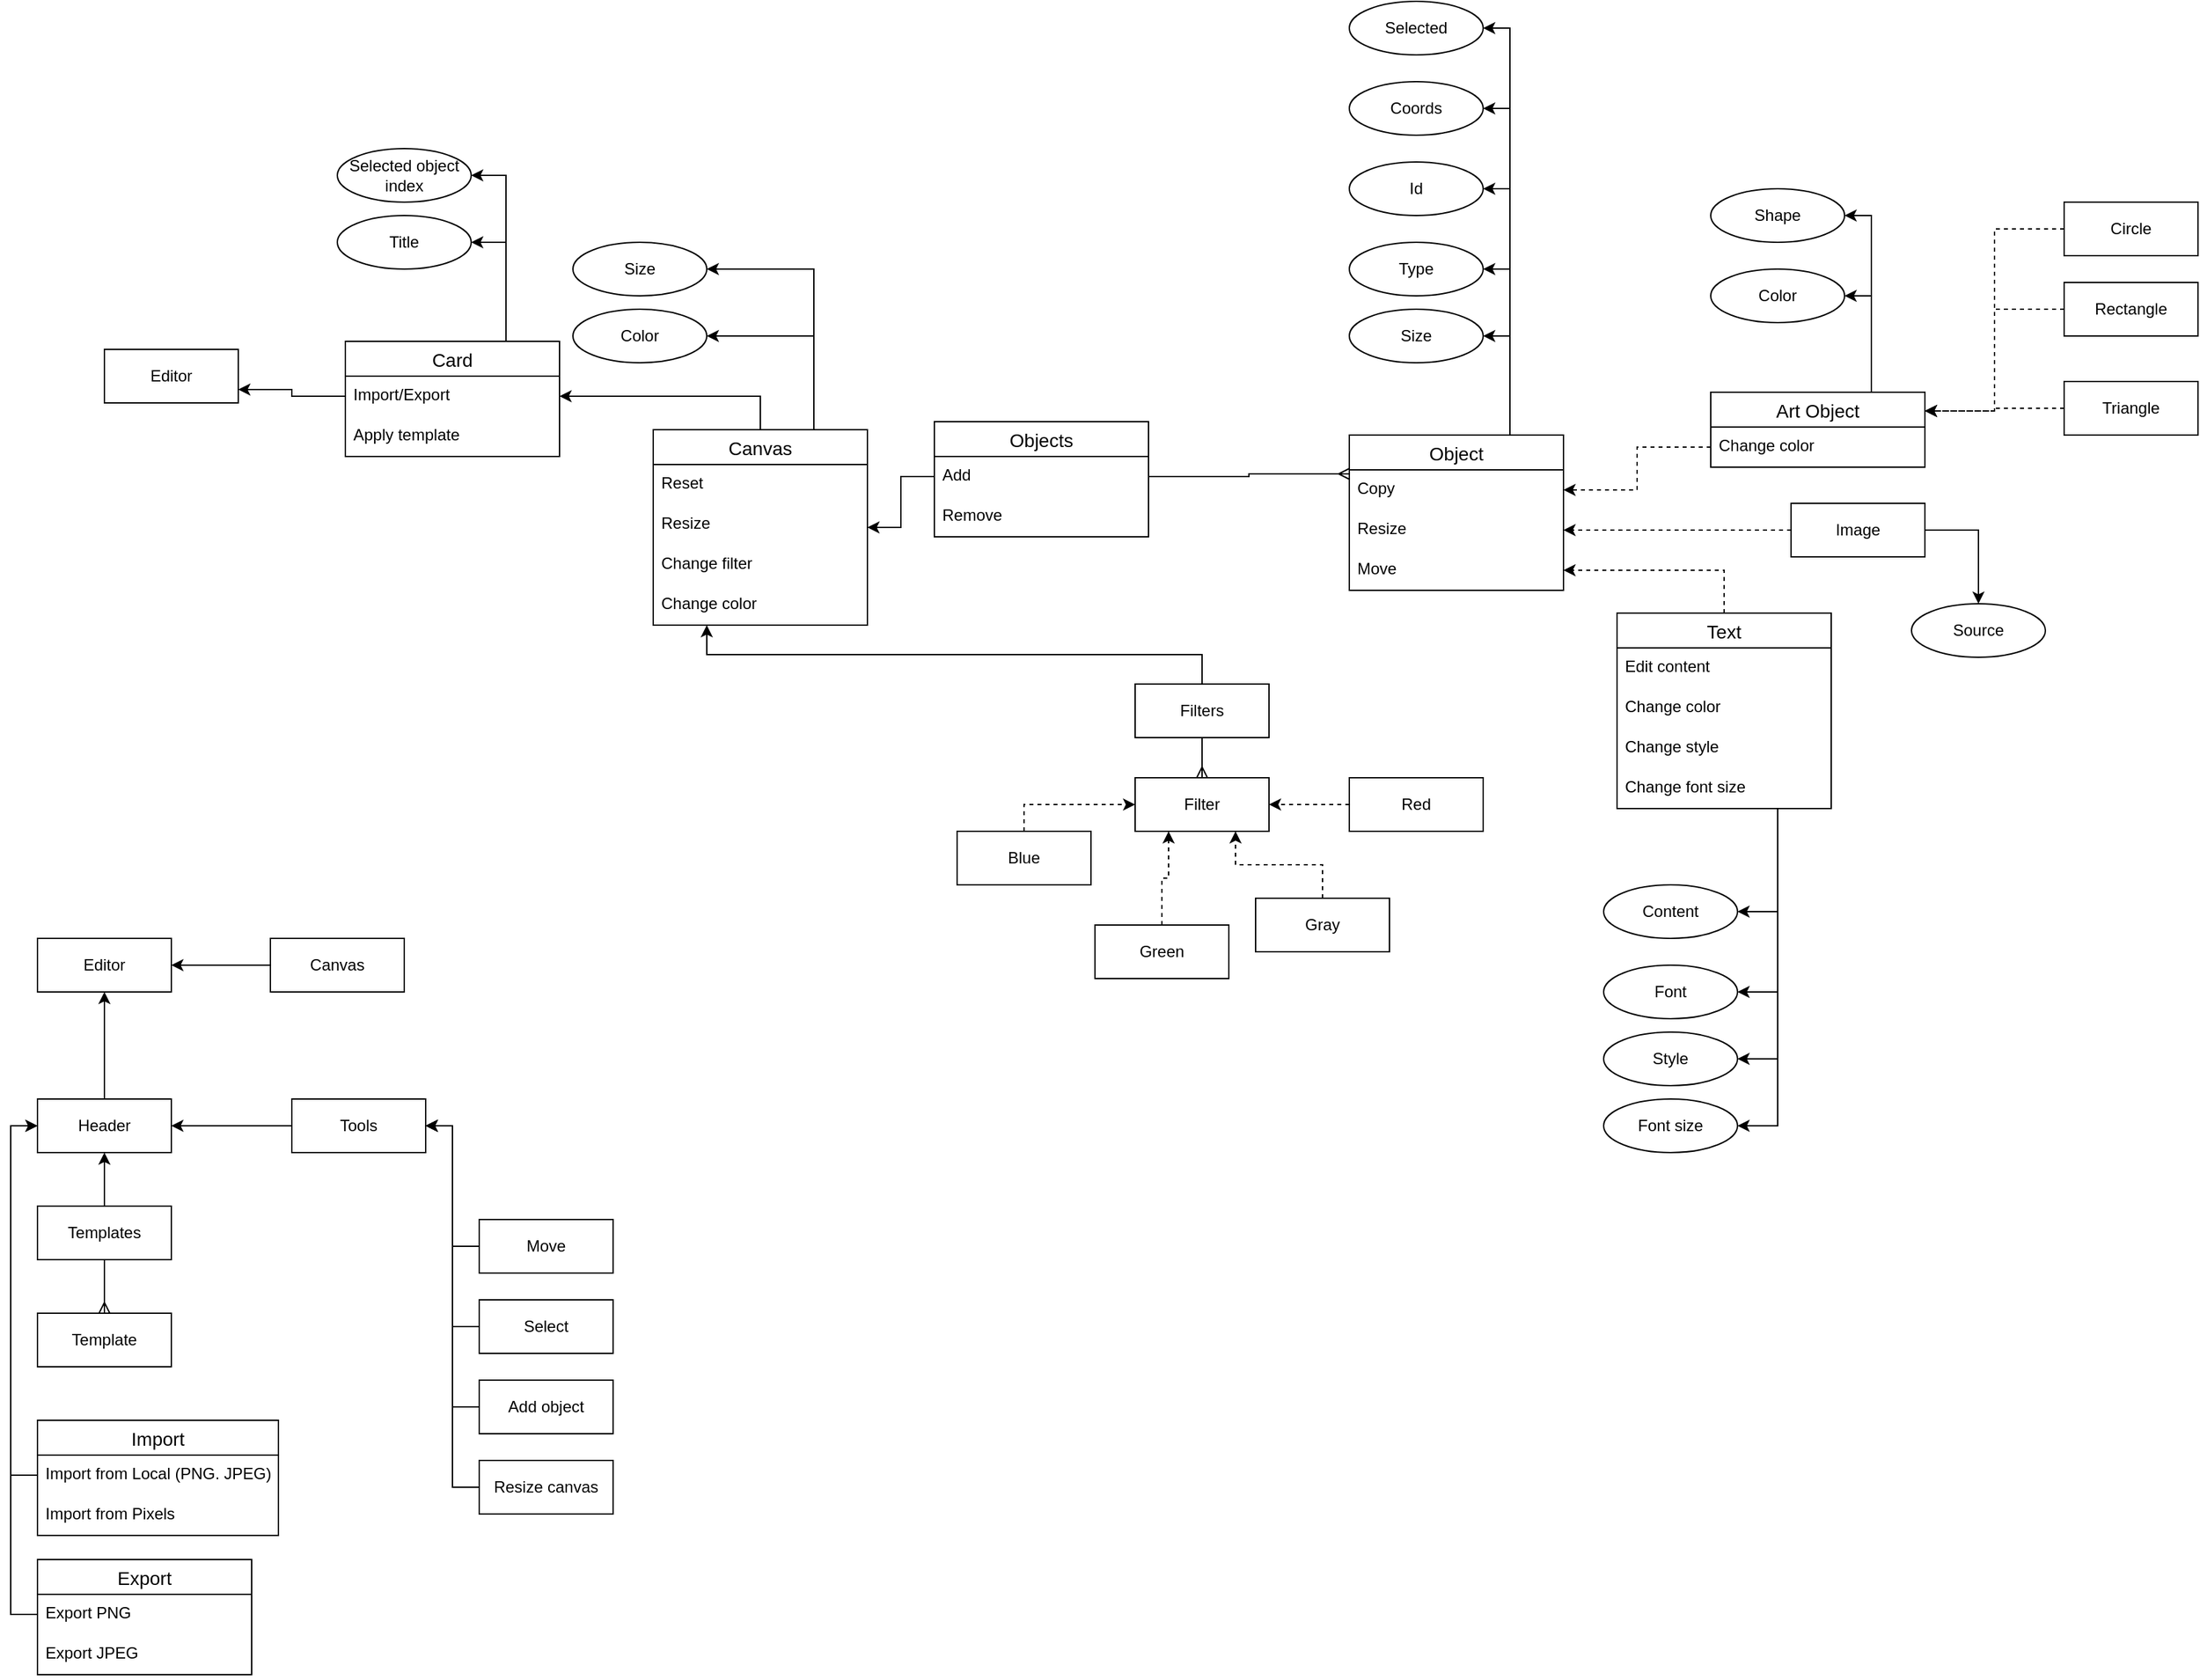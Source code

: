 <mxfile version="20.3.0"><diagram id="k7MJIM1VZhfRnoO3Winq" name="Страница 1"><mxGraphModel dx="1221" dy="1790" grid="1" gridSize="10" guides="1" tooltips="1" connect="1" arrows="1" fold="1" page="1" pageScale="1" pageWidth="827" pageHeight="1169" math="0" shadow="0"><root><mxCell id="0"/><mxCell id="1" parent="0"/><mxCell id="FcebN6tDblVyV9FHyhO0-29" style="edgeStyle=orthogonalEdgeStyle;rounded=0;orthogonalLoop=1;jettySize=auto;html=1;exitX=0.5;exitY=0;exitDx=0;exitDy=0;entryX=1;entryY=0.5;entryDx=0;entryDy=0;" parent="1" source="FcebN6tDblVyV9FHyhO0-91" target="C-P0HhAxhOzrjmCbhICC-49" edge="1"><mxGeometry relative="1" as="geometry"/></mxCell><mxCell id="C-P0HhAxhOzrjmCbhICC-34" style="edgeStyle=orthogonalEdgeStyle;rounded=0;orthogonalLoop=1;jettySize=auto;html=1;exitX=0;exitY=0.5;exitDx=0;exitDy=0;entryX=0;entryY=0.5;entryDx=0;entryDy=0;endArrow=none;endFill=0;startArrow=classic;startFill=1;" edge="1" parent="1" source="FcebN6tDblVyV9FHyhO0-2" target="C-P0HhAxhOzrjmCbhICC-21"><mxGeometry relative="1" as="geometry"/></mxCell><mxCell id="C-P0HhAxhOzrjmCbhICC-35" style="edgeStyle=orthogonalEdgeStyle;rounded=0;orthogonalLoop=1;jettySize=auto;html=1;exitX=0;exitY=0.5;exitDx=0;exitDy=0;entryX=0;entryY=0.5;entryDx=0;entryDy=0;endArrow=none;endFill=0;startArrow=classic;startFill=1;" edge="1" parent="1" source="FcebN6tDblVyV9FHyhO0-2" target="C-P0HhAxhOzrjmCbhICC-13"><mxGeometry relative="1" as="geometry"/></mxCell><mxCell id="C-P0HhAxhOzrjmCbhICC-36" style="edgeStyle=orthogonalEdgeStyle;rounded=0;orthogonalLoop=1;jettySize=auto;html=1;exitX=0.5;exitY=1;exitDx=0;exitDy=0;entryX=0.5;entryY=0;entryDx=0;entryDy=0;startArrow=classic;startFill=1;endArrow=none;endFill=0;" edge="1" parent="1" source="FcebN6tDblVyV9FHyhO0-2" target="FcebN6tDblVyV9FHyhO0-6"><mxGeometry relative="1" as="geometry"/></mxCell><mxCell id="C-P0HhAxhOzrjmCbhICC-73" style="edgeStyle=orthogonalEdgeStyle;rounded=0;orthogonalLoop=1;jettySize=auto;html=1;exitX=0.5;exitY=0;exitDx=0;exitDy=0;entryX=0.5;entryY=1;entryDx=0;entryDy=0;startArrow=none;startFill=0;endArrow=classic;endFill=1;" edge="1" parent="1" source="FcebN6tDblVyV9FHyhO0-2" target="C-P0HhAxhOzrjmCbhICC-70"><mxGeometry relative="1" as="geometry"/></mxCell><mxCell id="FcebN6tDblVyV9FHyhO0-2" value="Header" style="whiteSpace=wrap;html=1;align=center;" parent="1" vertex="1"><mxGeometry x="140" y="540" width="100" height="40" as="geometry"/></mxCell><mxCell id="C-P0HhAxhOzrjmCbhICC-38" style="edgeStyle=orthogonalEdgeStyle;rounded=0;orthogonalLoop=1;jettySize=auto;html=1;exitX=1;exitY=0.5;exitDx=0;exitDy=0;entryX=0;entryY=0.5;entryDx=0;entryDy=0;startArrow=classic;startFill=1;endArrow=none;endFill=0;" edge="1" parent="1" source="FcebN6tDblVyV9FHyhO0-3" target="C-P0HhAxhOzrjmCbhICC-24"><mxGeometry relative="1" as="geometry"/></mxCell><mxCell id="C-P0HhAxhOzrjmCbhICC-39" style="edgeStyle=orthogonalEdgeStyle;rounded=0;orthogonalLoop=1;jettySize=auto;html=1;exitX=1;exitY=0.5;exitDx=0;exitDy=0;entryX=0;entryY=0.5;entryDx=0;entryDy=0;startArrow=classic;startFill=1;endArrow=none;endFill=0;" edge="1" parent="1" source="FcebN6tDblVyV9FHyhO0-3" target="C-P0HhAxhOzrjmCbhICC-25"><mxGeometry relative="1" as="geometry"/></mxCell><mxCell id="C-P0HhAxhOzrjmCbhICC-40" style="edgeStyle=orthogonalEdgeStyle;rounded=0;orthogonalLoop=1;jettySize=auto;html=1;exitX=1;exitY=0.5;exitDx=0;exitDy=0;entryX=0;entryY=0.5;entryDx=0;entryDy=0;startArrow=classic;startFill=1;endArrow=none;endFill=0;" edge="1" parent="1" source="FcebN6tDblVyV9FHyhO0-3" target="C-P0HhAxhOzrjmCbhICC-26"><mxGeometry relative="1" as="geometry"/></mxCell><mxCell id="C-P0HhAxhOzrjmCbhICC-45" style="edgeStyle=orthogonalEdgeStyle;rounded=0;orthogonalLoop=1;jettySize=auto;html=1;exitX=0;exitY=0.5;exitDx=0;exitDy=0;entryX=1;entryY=0.5;entryDx=0;entryDy=0;startArrow=none;startFill=0;endArrow=classic;endFill=1;" edge="1" parent="1" source="FcebN6tDblVyV9FHyhO0-3" target="FcebN6tDblVyV9FHyhO0-2"><mxGeometry relative="1" as="geometry"/></mxCell><mxCell id="FcebN6tDblVyV9FHyhO0-3" value="Tools" style="whiteSpace=wrap;html=1;align=center;" parent="1" vertex="1"><mxGeometry x="330" y="540" width="100" height="40" as="geometry"/></mxCell><mxCell id="FcebN6tDblVyV9FHyhO0-80" style="edgeStyle=orthogonalEdgeStyle;rounded=0;orthogonalLoop=1;jettySize=auto;html=1;exitX=0.5;exitY=0;exitDx=0;exitDy=0;startArrow=none;startFill=0;endArrow=classic;endFill=1;entryX=0.25;entryY=1;entryDx=0;entryDy=0;" parent="1" source="FcebN6tDblVyV9FHyhO0-4" target="FcebN6tDblVyV9FHyhO0-91" edge="1"><mxGeometry relative="1" as="geometry"><mxPoint x="800" y="20" as="targetPoint"/></mxGeometry></mxCell><mxCell id="FcebN6tDblVyV9FHyhO0-4" value="Filters" style="whiteSpace=wrap;html=1;align=center;" parent="1" vertex="1"><mxGeometry x="960" y="230" width="100" height="40" as="geometry"/></mxCell><mxCell id="C-P0HhAxhOzrjmCbhICC-33" style="edgeStyle=orthogonalEdgeStyle;rounded=0;orthogonalLoop=1;jettySize=auto;html=1;exitX=0.5;exitY=1;exitDx=0;exitDy=0;entryX=0.5;entryY=0;entryDx=0;entryDy=0;endArrow=ERmany;endFill=0;" edge="1" parent="1" source="FcebN6tDblVyV9FHyhO0-6" target="C-P0HhAxhOzrjmCbhICC-47"><mxGeometry relative="1" as="geometry"><mxPoint x="220" y="690" as="targetPoint"/></mxGeometry></mxCell><mxCell id="FcebN6tDblVyV9FHyhO0-6" value="&lt;div&gt;Templates&lt;/div&gt;" style="whiteSpace=wrap;html=1;align=center;" parent="1" vertex="1"><mxGeometry x="140" y="620" width="100" height="40" as="geometry"/></mxCell><mxCell id="FcebN6tDblVyV9FHyhO0-7" value="Editor" style="whiteSpace=wrap;html=1;align=center;" parent="1" vertex="1"><mxGeometry x="190" y="-20" width="100" height="40" as="geometry"/></mxCell><mxCell id="FcebN6tDblVyV9FHyhO0-42" style="edgeStyle=orthogonalEdgeStyle;rounded=0;orthogonalLoop=1;jettySize=auto;html=1;exitX=1;exitY=0.5;exitDx=0;exitDy=0;entryX=0;entryY=0.25;entryDx=0;entryDy=0;startArrow=none;startFill=0;endArrow=ERmany;endFill=0;" parent="1" source="FcebN6tDblVyV9FHyhO0-99" target="FcebN6tDblVyV9FHyhO0-102" edge="1"><mxGeometry relative="1" as="geometry"/></mxCell><mxCell id="FcebN6tDblVyV9FHyhO0-50" style="edgeStyle=orthogonalEdgeStyle;rounded=0;orthogonalLoop=1;jettySize=auto;html=1;exitX=0;exitY=0.5;exitDx=0;exitDy=0;entryX=1;entryY=0.5;entryDx=0;entryDy=0;startArrow=none;startFill=0;endArrow=classic;endFill=1;" parent="1" source="FcebN6tDblVyV9FHyhO0-99" target="FcebN6tDblVyV9FHyhO0-91" edge="1"><mxGeometry relative="1" as="geometry"><mxPoint x="870" y="60" as="targetPoint"/></mxGeometry></mxCell><mxCell id="FcebN6tDblVyV9FHyhO0-41" style="edgeStyle=orthogonalEdgeStyle;rounded=0;orthogonalLoop=1;jettySize=auto;html=1;exitX=0;exitY=0.5;exitDx=0;exitDy=0;entryX=1;entryY=0.5;entryDx=0;entryDy=0;dashed=1;" parent="1" source="C-P0HhAxhOzrjmCbhICC-2" target="FcebN6tDblVyV9FHyhO0-103" edge="1"><mxGeometry relative="1" as="geometry"><mxPoint x="1470" as="sourcePoint"/></mxGeometry></mxCell><mxCell id="FcebN6tDblVyV9FHyhO0-40" style="edgeStyle=orthogonalEdgeStyle;rounded=0;orthogonalLoop=1;jettySize=auto;html=1;exitX=0;exitY=0.5;exitDx=0;exitDy=0;entryX=1;entryY=0.5;entryDx=0;entryDy=0;dashed=1;" parent="1" source="FcebN6tDblVyV9FHyhO0-120" target="FcebN6tDblVyV9FHyhO0-104" edge="1"><mxGeometry relative="1" as="geometry"><mxPoint x="1440" y="130" as="sourcePoint"/></mxGeometry></mxCell><mxCell id="FcebN6tDblVyV9FHyhO0-39" style="edgeStyle=orthogonalEdgeStyle;rounded=0;orthogonalLoop=1;jettySize=auto;html=1;exitX=0.5;exitY=0;exitDx=0;exitDy=0;entryX=1;entryY=0.5;entryDx=0;entryDy=0;dashed=1;" parent="1" source="FcebN6tDblVyV9FHyhO0-59" target="FcebN6tDblVyV9FHyhO0-105" edge="1"><mxGeometry relative="1" as="geometry"/></mxCell><mxCell id="FcebN6tDblVyV9FHyhO0-45" value="Color" style="ellipse;whiteSpace=wrap;html=1;align=center;" parent="1" vertex="1"><mxGeometry x="540" y="-50" width="100" height="40" as="geometry"/></mxCell><mxCell id="FcebN6tDblVyV9FHyhO0-46" value="Size" style="ellipse;whiteSpace=wrap;html=1;align=center;" parent="1" vertex="1"><mxGeometry x="540" y="-100" width="100" height="40" as="geometry"/></mxCell><mxCell id="C-P0HhAxhOzrjmCbhICC-42" style="edgeStyle=orthogonalEdgeStyle;rounded=0;orthogonalLoop=1;jettySize=auto;html=1;exitX=0.75;exitY=1;exitDx=0;exitDy=0;entryX=1;entryY=0.5;entryDx=0;entryDy=0;startArrow=none;startFill=0;endArrow=classic;endFill=1;" edge="1" parent="1" source="FcebN6tDblVyV9FHyhO0-59" target="C-P0HhAxhOzrjmCbhICC-28"><mxGeometry relative="1" as="geometry"/></mxCell><mxCell id="C-P0HhAxhOzrjmCbhICC-44" style="edgeStyle=orthogonalEdgeStyle;rounded=0;orthogonalLoop=1;jettySize=auto;html=1;exitX=0.75;exitY=1;exitDx=0;exitDy=0;entryX=1;entryY=0.5;entryDx=0;entryDy=0;startArrow=none;startFill=0;endArrow=classic;endFill=1;" edge="1" parent="1" source="FcebN6tDblVyV9FHyhO0-59" target="C-P0HhAxhOzrjmCbhICC-43"><mxGeometry relative="1" as="geometry"/></mxCell><mxCell id="C-P0HhAxhOzrjmCbhICC-75" style="edgeStyle=orthogonalEdgeStyle;rounded=0;orthogonalLoop=1;jettySize=auto;html=1;exitX=0.75;exitY=1;exitDx=0;exitDy=0;entryX=1;entryY=0.5;entryDx=0;entryDy=0;startArrow=none;startFill=0;endArrow=classic;endFill=1;" edge="1" parent="1" source="FcebN6tDblVyV9FHyhO0-59" target="C-P0HhAxhOzrjmCbhICC-74"><mxGeometry relative="1" as="geometry"/></mxCell><mxCell id="FcebN6tDblVyV9FHyhO0-59" value="Text" style="swimlane;fontStyle=0;childLayout=stackLayout;horizontal=1;startSize=26;horizontalStack=0;resizeParent=1;resizeParentMax=0;resizeLast=0;collapsible=1;marginBottom=0;align=center;fontSize=14;" parent="1" vertex="1"><mxGeometry x="1320" y="177" width="160" height="146" as="geometry"/></mxCell><mxCell id="FcebN6tDblVyV9FHyhO0-60" value="Edit content&#xA;" style="text;strokeColor=none;fillColor=none;spacingLeft=4;spacingRight=4;overflow=hidden;rotatable=0;points=[[0,0.5],[1,0.5]];portConstraint=eastwest;fontSize=12;" parent="FcebN6tDblVyV9FHyhO0-59" vertex="1"><mxGeometry y="26" width="160" height="30" as="geometry"/></mxCell><mxCell id="FcebN6tDblVyV9FHyhO0-62" value="Change color" style="text;strokeColor=none;fillColor=none;spacingLeft=4;spacingRight=4;overflow=hidden;rotatable=0;points=[[0,0.5],[1,0.5]];portConstraint=eastwest;fontSize=12;" parent="FcebN6tDblVyV9FHyhO0-59" vertex="1"><mxGeometry y="56" width="160" height="30" as="geometry"/></mxCell><mxCell id="C-P0HhAxhOzrjmCbhICC-76" value="Change style" style="text;strokeColor=none;fillColor=none;spacingLeft=4;spacingRight=4;overflow=hidden;rotatable=0;points=[[0,0.5],[1,0.5]];portConstraint=eastwest;fontSize=12;" vertex="1" parent="FcebN6tDblVyV9FHyhO0-59"><mxGeometry y="86" width="160" height="30" as="geometry"/></mxCell><mxCell id="C-P0HhAxhOzrjmCbhICC-78" value="Change font size" style="text;strokeColor=none;fillColor=none;spacingLeft=4;spacingRight=4;overflow=hidden;rotatable=0;points=[[0,0.5],[1,0.5]];portConstraint=eastwest;fontSize=12;" vertex="1" parent="FcebN6tDblVyV9FHyhO0-59"><mxGeometry y="116" width="160" height="30" as="geometry"/></mxCell><mxCell id="FcebN6tDblVyV9FHyhO0-82" style="edgeStyle=orthogonalEdgeStyle;rounded=0;orthogonalLoop=1;jettySize=auto;html=1;exitX=0.5;exitY=0;exitDx=0;exitDy=0;entryX=0.5;entryY=1;entryDx=0;entryDy=0;startArrow=ERmany;startFill=0;endArrow=none;endFill=0;" parent="1" source="FcebN6tDblVyV9FHyhO0-81" target="FcebN6tDblVyV9FHyhO0-4" edge="1"><mxGeometry relative="1" as="geometry"/></mxCell><mxCell id="FcebN6tDblVyV9FHyhO0-81" value="Filter" style="whiteSpace=wrap;html=1;align=center;" parent="1" vertex="1"><mxGeometry x="960" y="300" width="100" height="40" as="geometry"/></mxCell><mxCell id="FcebN6tDblVyV9FHyhO0-90" style="edgeStyle=orthogonalEdgeStyle;rounded=0;orthogonalLoop=1;jettySize=auto;html=1;exitX=0;exitY=0.5;exitDx=0;exitDy=0;entryX=1;entryY=0.5;entryDx=0;entryDy=0;startArrow=none;startFill=0;endArrow=classic;endFill=1;dashed=1;" parent="1" source="FcebN6tDblVyV9FHyhO0-83" target="FcebN6tDblVyV9FHyhO0-81" edge="1"><mxGeometry relative="1" as="geometry"/></mxCell><mxCell id="FcebN6tDblVyV9FHyhO0-83" value="Red" style="whiteSpace=wrap;html=1;align=center;" parent="1" vertex="1"><mxGeometry x="1120" y="300" width="100" height="40" as="geometry"/></mxCell><mxCell id="FcebN6tDblVyV9FHyhO0-89" style="edgeStyle=orthogonalEdgeStyle;rounded=0;orthogonalLoop=1;jettySize=auto;html=1;exitX=0.5;exitY=0;exitDx=0;exitDy=0;entryX=0.75;entryY=1;entryDx=0;entryDy=0;startArrow=none;startFill=0;endArrow=classic;endFill=1;dashed=1;" parent="1" source="FcebN6tDblVyV9FHyhO0-84" target="FcebN6tDblVyV9FHyhO0-81" edge="1"><mxGeometry relative="1" as="geometry"/></mxCell><mxCell id="FcebN6tDblVyV9FHyhO0-84" value="Gray" style="whiteSpace=wrap;html=1;align=center;" parent="1" vertex="1"><mxGeometry x="1050" y="390" width="100" height="40" as="geometry"/></mxCell><mxCell id="FcebN6tDblVyV9FHyhO0-88" style="edgeStyle=orthogonalEdgeStyle;rounded=0;orthogonalLoop=1;jettySize=auto;html=1;exitX=0.5;exitY=0;exitDx=0;exitDy=0;entryX=0.25;entryY=1;entryDx=0;entryDy=0;startArrow=none;startFill=0;endArrow=classic;endFill=1;dashed=1;" parent="1" source="FcebN6tDblVyV9FHyhO0-86" target="FcebN6tDblVyV9FHyhO0-81" edge="1"><mxGeometry relative="1" as="geometry"/></mxCell><mxCell id="FcebN6tDblVyV9FHyhO0-96" style="edgeStyle=orthogonalEdgeStyle;rounded=0;orthogonalLoop=1;jettySize=auto;html=1;exitX=0.5;exitY=0;exitDx=0;exitDy=0;entryX=0;entryY=0.5;entryDx=0;entryDy=0;dashed=1;startArrow=none;startFill=0;endArrow=classic;endFill=1;" parent="1" source="FcebN6tDblVyV9FHyhO0-85" target="FcebN6tDblVyV9FHyhO0-81" edge="1"><mxGeometry relative="1" as="geometry"/></mxCell><mxCell id="FcebN6tDblVyV9FHyhO0-85" value="Blue" style="whiteSpace=wrap;html=1;align=center;" parent="1" vertex="1"><mxGeometry x="827" y="340" width="100" height="40" as="geometry"/></mxCell><mxCell id="FcebN6tDblVyV9FHyhO0-108" style="edgeStyle=orthogonalEdgeStyle;rounded=0;orthogonalLoop=1;jettySize=auto;html=1;exitX=0.75;exitY=0;exitDx=0;exitDy=0;entryX=1;entryY=0.5;entryDx=0;entryDy=0;startArrow=none;startFill=0;endArrow=classic;endFill=1;strokeColor=default;" parent="1" source="FcebN6tDblVyV9FHyhO0-91" target="FcebN6tDblVyV9FHyhO0-45" edge="1"><mxGeometry relative="1" as="geometry"/></mxCell><mxCell id="FcebN6tDblVyV9FHyhO0-116" style="edgeStyle=orthogonalEdgeStyle;rounded=0;orthogonalLoop=1;jettySize=auto;html=1;exitX=0.75;exitY=0;exitDx=0;exitDy=0;strokeColor=default;startArrow=none;startFill=0;endArrow=classic;endFill=1;entryX=1;entryY=0.5;entryDx=0;entryDy=0;" parent="1" source="FcebN6tDblVyV9FHyhO0-91" target="FcebN6tDblVyV9FHyhO0-46" edge="1"><mxGeometry relative="1" as="geometry"><mxPoint x="700" y="-110" as="targetPoint"/></mxGeometry></mxCell><mxCell id="C-P0HhAxhOzrjmCbhICC-62" style="edgeStyle=orthogonalEdgeStyle;rounded=0;orthogonalLoop=1;jettySize=auto;html=1;exitX=0.75;exitY=0;exitDx=0;exitDy=0;entryX=1;entryY=0.5;entryDx=0;entryDy=0;startArrow=none;startFill=0;endArrow=classic;endFill=1;" edge="1" parent="1" source="C-P0HhAxhOzrjmCbhICC-48" target="C-P0HhAxhOzrjmCbhICC-61"><mxGeometry relative="1" as="geometry"/></mxCell><mxCell id="FcebN6tDblVyV9FHyhO0-91" value="Canvas" style="swimlane;fontStyle=0;childLayout=stackLayout;horizontal=1;startSize=26;horizontalStack=0;resizeParent=1;resizeParentMax=0;resizeLast=0;collapsible=1;marginBottom=0;align=center;fontSize=14;" parent="1" vertex="1"><mxGeometry x="600" y="40" width="160" height="146" as="geometry"/></mxCell><mxCell id="FcebN6tDblVyV9FHyhO0-92" value="Reset" style="text;strokeColor=none;fillColor=none;spacingLeft=4;spacingRight=4;overflow=hidden;rotatable=0;points=[[0,0.5],[1,0.5]];portConstraint=eastwest;fontSize=12;" parent="FcebN6tDblVyV9FHyhO0-91" vertex="1"><mxGeometry y="26" width="160" height="30" as="geometry"/></mxCell><mxCell id="FcebN6tDblVyV9FHyhO0-93" value="Resize" style="text;strokeColor=none;fillColor=none;spacingLeft=4;spacingRight=4;overflow=hidden;rotatable=0;points=[[0,0.5],[1,0.5]];portConstraint=eastwest;fontSize=12;" parent="FcebN6tDblVyV9FHyhO0-91" vertex="1"><mxGeometry y="56" width="160" height="30" as="geometry"/></mxCell><mxCell id="FcebN6tDblVyV9FHyhO0-97" value="Change filter" style="text;strokeColor=none;fillColor=none;spacingLeft=4;spacingRight=4;overflow=hidden;rotatable=0;points=[[0,0.5],[1,0.5]];portConstraint=eastwest;fontSize=12;" parent="FcebN6tDblVyV9FHyhO0-91" vertex="1"><mxGeometry y="86" width="160" height="30" as="geometry"/></mxCell><mxCell id="FcebN6tDblVyV9FHyhO0-107" value="Change color" style="text;strokeColor=none;fillColor=none;spacingLeft=4;spacingRight=4;overflow=hidden;rotatable=0;points=[[0,0.5],[1,0.5]];portConstraint=eastwest;fontSize=12;" parent="FcebN6tDblVyV9FHyhO0-91" vertex="1"><mxGeometry y="116" width="160" height="30" as="geometry"/></mxCell><mxCell id="FcebN6tDblVyV9FHyhO0-86" value="Green" style="whiteSpace=wrap;html=1;align=center;" parent="1" vertex="1"><mxGeometry x="930" y="410" width="100" height="40" as="geometry"/></mxCell><mxCell id="FcebN6tDblVyV9FHyhO0-98" value="Objects" style="swimlane;fontStyle=0;childLayout=stackLayout;horizontal=1;startSize=26;horizontalStack=0;resizeParent=1;resizeParentMax=0;resizeLast=0;collapsible=1;marginBottom=0;align=center;fontSize=14;" parent="1" vertex="1"><mxGeometry x="810" y="34" width="160" height="86" as="geometry"/></mxCell><mxCell id="FcebN6tDblVyV9FHyhO0-99" value="Add" style="text;strokeColor=none;fillColor=none;spacingLeft=4;spacingRight=4;overflow=hidden;rotatable=0;points=[[0,0.5],[1,0.5]];portConstraint=eastwest;fontSize=12;" parent="FcebN6tDblVyV9FHyhO0-98" vertex="1"><mxGeometry y="26" width="160" height="30" as="geometry"/></mxCell><mxCell id="FcebN6tDblVyV9FHyhO0-100" value="Remove" style="text;strokeColor=none;fillColor=none;spacingLeft=4;spacingRight=4;overflow=hidden;rotatable=0;points=[[0,0.5],[1,0.5]];portConstraint=eastwest;fontSize=12;" parent="FcebN6tDblVyV9FHyhO0-98" vertex="1"><mxGeometry y="56" width="160" height="30" as="geometry"/></mxCell><mxCell id="FcebN6tDblVyV9FHyhO0-121" style="edgeStyle=orthogonalEdgeStyle;rounded=0;orthogonalLoop=1;jettySize=auto;html=1;exitX=0.75;exitY=0;exitDx=0;exitDy=0;entryX=1;entryY=0.5;entryDx=0;entryDy=0;strokeColor=default;startArrow=none;startFill=0;endArrow=classic;endFill=1;" parent="1" source="FcebN6tDblVyV9FHyhO0-102" target="FcebN6tDblVyV9FHyhO0-118" edge="1"><mxGeometry relative="1" as="geometry"/></mxCell><mxCell id="C-P0HhAxhOzrjmCbhICC-8" style="edgeStyle=orthogonalEdgeStyle;rounded=0;orthogonalLoop=1;jettySize=auto;html=1;exitX=0.75;exitY=0;exitDx=0;exitDy=0;entryX=1;entryY=0.5;entryDx=0;entryDy=0;" edge="1" parent="1" source="FcebN6tDblVyV9FHyhO0-102" target="C-P0HhAxhOzrjmCbhICC-7"><mxGeometry relative="1" as="geometry"/></mxCell><mxCell id="C-P0HhAxhOzrjmCbhICC-9" style="edgeStyle=orthogonalEdgeStyle;rounded=0;orthogonalLoop=1;jettySize=auto;html=1;exitX=0.75;exitY=0;exitDx=0;exitDy=0;entryX=1;entryY=0.5;entryDx=0;entryDy=0;" edge="1" parent="1" source="FcebN6tDblVyV9FHyhO0-102" target="C-P0HhAxhOzrjmCbhICC-6"><mxGeometry relative="1" as="geometry"/></mxCell><mxCell id="C-P0HhAxhOzrjmCbhICC-10" style="edgeStyle=orthogonalEdgeStyle;rounded=0;orthogonalLoop=1;jettySize=auto;html=1;exitX=0.75;exitY=0;exitDx=0;exitDy=0;entryX=1;entryY=0.5;entryDx=0;entryDy=0;" edge="1" parent="1" source="FcebN6tDblVyV9FHyhO0-102" target="C-P0HhAxhOzrjmCbhICC-5"><mxGeometry relative="1" as="geometry"/></mxCell><mxCell id="C-P0HhAxhOzrjmCbhICC-83" style="edgeStyle=orthogonalEdgeStyle;rounded=0;orthogonalLoop=1;jettySize=auto;html=1;exitX=0.75;exitY=0;exitDx=0;exitDy=0;entryX=1;entryY=0.5;entryDx=0;entryDy=0;startArrow=none;startFill=0;endArrow=classic;endFill=1;" edge="1" parent="1" source="FcebN6tDblVyV9FHyhO0-102" target="C-P0HhAxhOzrjmCbhICC-82"><mxGeometry relative="1" as="geometry"/></mxCell><mxCell id="FcebN6tDblVyV9FHyhO0-102" value="Object" style="swimlane;fontStyle=0;childLayout=stackLayout;horizontal=1;startSize=26;horizontalStack=0;resizeParent=1;resizeParentMax=0;resizeLast=0;collapsible=1;marginBottom=0;align=center;fontSize=14;" parent="1" vertex="1"><mxGeometry x="1120" y="44" width="160" height="116" as="geometry"/></mxCell><mxCell id="FcebN6tDblVyV9FHyhO0-103" value="Copy" style="text;strokeColor=none;fillColor=none;spacingLeft=4;spacingRight=4;overflow=hidden;rotatable=0;points=[[0,0.5],[1,0.5]];portConstraint=eastwest;fontSize=12;" parent="FcebN6tDblVyV9FHyhO0-102" vertex="1"><mxGeometry y="26" width="160" height="30" as="geometry"/></mxCell><mxCell id="FcebN6tDblVyV9FHyhO0-104" value="Resize" style="text;strokeColor=none;fillColor=none;spacingLeft=4;spacingRight=4;overflow=hidden;rotatable=0;points=[[0,0.5],[1,0.5]];portConstraint=eastwest;fontSize=12;" parent="FcebN6tDblVyV9FHyhO0-102" vertex="1"><mxGeometry y="56" width="160" height="30" as="geometry"/></mxCell><mxCell id="FcebN6tDblVyV9FHyhO0-105" value="Move" style="text;strokeColor=none;fillColor=none;spacingLeft=4;spacingRight=4;overflow=hidden;rotatable=0;points=[[0,0.5],[1,0.5]];portConstraint=eastwest;fontSize=12;" parent="FcebN6tDblVyV9FHyhO0-102" vertex="1"><mxGeometry y="86" width="160" height="30" as="geometry"/></mxCell><mxCell id="FcebN6tDblVyV9FHyhO0-118" value="Size" style="ellipse;whiteSpace=wrap;html=1;align=center;" parent="1" vertex="1"><mxGeometry x="1120" y="-50" width="100" height="40" as="geometry"/></mxCell><mxCell id="C-P0HhAxhOzrjmCbhICC-56" style="edgeStyle=orthogonalEdgeStyle;rounded=0;orthogonalLoop=1;jettySize=auto;html=1;exitX=1;exitY=0.5;exitDx=0;exitDy=0;entryX=0.5;entryY=0;entryDx=0;entryDy=0;startArrow=none;startFill=0;endArrow=classic;endFill=1;" edge="1" parent="1" source="FcebN6tDblVyV9FHyhO0-120" target="C-P0HhAxhOzrjmCbhICC-55"><mxGeometry relative="1" as="geometry"/></mxCell><mxCell id="FcebN6tDblVyV9FHyhO0-120" value="Image" style="whiteSpace=wrap;html=1;align=center;" parent="1" vertex="1"><mxGeometry x="1450" y="95" width="100" height="40" as="geometry"/></mxCell><mxCell id="C-P0HhAxhOzrjmCbhICC-41" style="edgeStyle=orthogonalEdgeStyle;rounded=0;orthogonalLoop=1;jettySize=auto;html=1;exitX=0.75;exitY=0;exitDx=0;exitDy=0;entryX=1;entryY=0.5;entryDx=0;entryDy=0;startArrow=none;startFill=0;endArrow=classic;endFill=1;" edge="1" parent="1" source="C-P0HhAxhOzrjmCbhICC-1" target="C-P0HhAxhOzrjmCbhICC-27"><mxGeometry relative="1" as="geometry"/></mxCell><mxCell id="C-P0HhAxhOzrjmCbhICC-69" style="edgeStyle=orthogonalEdgeStyle;rounded=0;orthogonalLoop=1;jettySize=auto;html=1;exitX=0.75;exitY=0;exitDx=0;exitDy=0;entryX=1;entryY=0.5;entryDx=0;entryDy=0;startArrow=none;startFill=0;endArrow=classic;endFill=1;" edge="1" parent="1" source="C-P0HhAxhOzrjmCbhICC-1" target="C-P0HhAxhOzrjmCbhICC-59"><mxGeometry relative="1" as="geometry"/></mxCell><mxCell id="C-P0HhAxhOzrjmCbhICC-1" value="Art Object" style="swimlane;fontStyle=0;childLayout=stackLayout;horizontal=1;startSize=26;horizontalStack=0;resizeParent=1;resizeParentMax=0;resizeLast=0;collapsible=1;marginBottom=0;align=center;fontSize=14;" vertex="1" parent="1"><mxGeometry x="1390" y="12" width="160" height="56" as="geometry"/></mxCell><mxCell id="C-P0HhAxhOzrjmCbhICC-2" value="Change color" style="text;strokeColor=none;fillColor=none;spacingLeft=4;spacingRight=4;overflow=hidden;rotatable=0;points=[[0,0.5],[1,0.5]];portConstraint=eastwest;fontSize=12;" vertex="1" parent="C-P0HhAxhOzrjmCbhICC-1"><mxGeometry y="26" width="160" height="30" as="geometry"/></mxCell><mxCell id="C-P0HhAxhOzrjmCbhICC-5" value="&lt;div&gt;Coords&lt;/div&gt;" style="ellipse;whiteSpace=wrap;html=1;align=center;" vertex="1" parent="1"><mxGeometry x="1120" y="-220" width="100" height="40" as="geometry"/></mxCell><mxCell id="C-P0HhAxhOzrjmCbhICC-6" value="Id" style="ellipse;whiteSpace=wrap;html=1;align=center;" vertex="1" parent="1"><mxGeometry x="1120" y="-160" width="100" height="40" as="geometry"/></mxCell><mxCell id="C-P0HhAxhOzrjmCbhICC-7" value="Type" style="ellipse;whiteSpace=wrap;html=1;align=center;" vertex="1" parent="1"><mxGeometry x="1120" y="-100" width="100" height="40" as="geometry"/></mxCell><mxCell id="C-P0HhAxhOzrjmCbhICC-12" value="Export" style="swimlane;fontStyle=0;childLayout=stackLayout;horizontal=1;startSize=26;horizontalStack=0;resizeParent=1;resizeParentMax=0;resizeLast=0;collapsible=1;marginBottom=0;align=center;fontSize=14;" vertex="1" parent="1"><mxGeometry x="140" y="884" width="160" height="86" as="geometry"/></mxCell><mxCell id="C-P0HhAxhOzrjmCbhICC-13" value="Export PNG" style="text;strokeColor=none;fillColor=none;spacingLeft=4;spacingRight=4;overflow=hidden;rotatable=0;points=[[0,0.5],[1,0.5]];portConstraint=eastwest;fontSize=12;" vertex="1" parent="C-P0HhAxhOzrjmCbhICC-12"><mxGeometry y="26" width="160" height="30" as="geometry"/></mxCell><mxCell id="C-P0HhAxhOzrjmCbhICC-14" value="Export JPEG" style="text;strokeColor=none;fillColor=none;spacingLeft=4;spacingRight=4;overflow=hidden;rotatable=0;points=[[0,0.5],[1,0.5]];portConstraint=eastwest;fontSize=12;" vertex="1" parent="C-P0HhAxhOzrjmCbhICC-12"><mxGeometry y="56" width="160" height="30" as="geometry"/></mxCell><mxCell id="C-P0HhAxhOzrjmCbhICC-20" value="Import" style="swimlane;fontStyle=0;childLayout=stackLayout;horizontal=1;startSize=26;horizontalStack=0;resizeParent=1;resizeParentMax=0;resizeLast=0;collapsible=1;marginBottom=0;align=center;fontSize=14;" vertex="1" parent="1"><mxGeometry x="140" y="780" width="180" height="86" as="geometry"/></mxCell><mxCell id="C-P0HhAxhOzrjmCbhICC-21" value="Import from Local (PNG. JPEG)" style="text;strokeColor=none;fillColor=none;spacingLeft=4;spacingRight=4;overflow=hidden;rotatable=0;points=[[0,0.5],[1,0.5]];portConstraint=eastwest;fontSize=12;" vertex="1" parent="C-P0HhAxhOzrjmCbhICC-20"><mxGeometry y="26" width="180" height="30" as="geometry"/></mxCell><mxCell id="C-P0HhAxhOzrjmCbhICC-22" value="Import from Pixels" style="text;strokeColor=none;fillColor=none;spacingLeft=4;spacingRight=4;overflow=hidden;rotatable=0;points=[[0,0.5],[1,0.5]];portConstraint=eastwest;fontSize=12;" vertex="1" parent="C-P0HhAxhOzrjmCbhICC-20"><mxGeometry y="56" width="180" height="30" as="geometry"/></mxCell><mxCell id="C-P0HhAxhOzrjmCbhICC-24" value="Move" style="whiteSpace=wrap;html=1;align=center;" vertex="1" parent="1"><mxGeometry x="470" y="630" width="100" height="40" as="geometry"/></mxCell><mxCell id="C-P0HhAxhOzrjmCbhICC-25" value="Select" style="whiteSpace=wrap;html=1;align=center;" vertex="1" parent="1"><mxGeometry x="470" y="690" width="100" height="40" as="geometry"/></mxCell><mxCell id="C-P0HhAxhOzrjmCbhICC-26" value="Add object" style="whiteSpace=wrap;html=1;align=center;" vertex="1" parent="1"><mxGeometry x="470" y="750" width="100" height="40" as="geometry"/></mxCell><mxCell id="C-P0HhAxhOzrjmCbhICC-27" value="Color" style="ellipse;whiteSpace=wrap;html=1;align=center;" vertex="1" parent="1"><mxGeometry x="1390" y="-80" width="100" height="40" as="geometry"/></mxCell><mxCell id="C-P0HhAxhOzrjmCbhICC-28" value="Font" style="ellipse;whiteSpace=wrap;html=1;align=center;" vertex="1" parent="1"><mxGeometry x="1310" y="440" width="100" height="40" as="geometry"/></mxCell><mxCell id="C-P0HhAxhOzrjmCbhICC-43" value="Style" style="ellipse;whiteSpace=wrap;html=1;align=center;" vertex="1" parent="1"><mxGeometry x="1310" y="490" width="100" height="40" as="geometry"/></mxCell><mxCell id="C-P0HhAxhOzrjmCbhICC-47" value="Template" style="whiteSpace=wrap;html=1;align=center;" vertex="1" parent="1"><mxGeometry x="140" y="700" width="100" height="40" as="geometry"/></mxCell><mxCell id="C-P0HhAxhOzrjmCbhICC-58" style="edgeStyle=orthogonalEdgeStyle;rounded=0;orthogonalLoop=1;jettySize=auto;html=1;exitX=0.75;exitY=0;exitDx=0;exitDy=0;entryX=1;entryY=0.5;entryDx=0;entryDy=0;startArrow=none;startFill=0;endArrow=classic;endFill=1;" edge="1" parent="1" source="C-P0HhAxhOzrjmCbhICC-48" target="C-P0HhAxhOzrjmCbhICC-57"><mxGeometry relative="1" as="geometry"/></mxCell><mxCell id="C-P0HhAxhOzrjmCbhICC-48" value="Card" style="swimlane;fontStyle=0;childLayout=stackLayout;horizontal=1;startSize=26;horizontalStack=0;resizeParent=1;resizeParentMax=0;resizeLast=0;collapsible=1;marginBottom=0;align=center;fontSize=14;" vertex="1" parent="1"><mxGeometry x="370" y="-26" width="160" height="86" as="geometry"/></mxCell><mxCell id="C-P0HhAxhOzrjmCbhICC-49" value="Import/Export" style="text;strokeColor=none;fillColor=none;spacingLeft=4;spacingRight=4;overflow=hidden;rotatable=0;points=[[0,0.5],[1,0.5]];portConstraint=eastwest;fontSize=12;" vertex="1" parent="C-P0HhAxhOzrjmCbhICC-48"><mxGeometry y="26" width="160" height="30" as="geometry"/></mxCell><mxCell id="C-P0HhAxhOzrjmCbhICC-50" value="Apply template" style="text;strokeColor=none;fillColor=none;spacingLeft=4;spacingRight=4;overflow=hidden;rotatable=0;points=[[0,0.5],[1,0.5]];portConstraint=eastwest;fontSize=12;" vertex="1" parent="C-P0HhAxhOzrjmCbhICC-48"><mxGeometry y="56" width="160" height="30" as="geometry"/></mxCell><mxCell id="C-P0HhAxhOzrjmCbhICC-52" style="edgeStyle=orthogonalEdgeStyle;rounded=0;orthogonalLoop=1;jettySize=auto;html=1;exitX=0;exitY=0.5;exitDx=0;exitDy=0;entryX=1;entryY=0.75;entryDx=0;entryDy=0;startArrow=none;startFill=0;endArrow=classic;endFill=1;" edge="1" parent="1" source="C-P0HhAxhOzrjmCbhICC-49" target="FcebN6tDblVyV9FHyhO0-7"><mxGeometry relative="1" as="geometry"/></mxCell><mxCell id="C-P0HhAxhOzrjmCbhICC-54" style="edgeStyle=orthogonalEdgeStyle;rounded=0;orthogonalLoop=1;jettySize=auto;html=1;exitX=0;exitY=0.5;exitDx=0;exitDy=0;entryX=1;entryY=0.5;entryDx=0;entryDy=0;startArrow=none;startFill=0;endArrow=classic;endFill=1;" edge="1" parent="1" source="C-P0HhAxhOzrjmCbhICC-53" target="FcebN6tDblVyV9FHyhO0-3"><mxGeometry relative="1" as="geometry"/></mxCell><mxCell id="C-P0HhAxhOzrjmCbhICC-53" value="Resize canvas" style="whiteSpace=wrap;html=1;align=center;" vertex="1" parent="1"><mxGeometry x="470" y="810" width="100" height="40" as="geometry"/></mxCell><mxCell id="C-P0HhAxhOzrjmCbhICC-55" value="Source" style="ellipse;whiteSpace=wrap;html=1;align=center;" vertex="1" parent="1"><mxGeometry x="1540" y="170" width="100" height="40" as="geometry"/></mxCell><mxCell id="C-P0HhAxhOzrjmCbhICC-57" value="Title" style="ellipse;whiteSpace=wrap;html=1;align=center;" vertex="1" parent="1"><mxGeometry x="364" y="-120" width="100" height="40" as="geometry"/></mxCell><mxCell id="C-P0HhAxhOzrjmCbhICC-59" value="Shape" style="ellipse;whiteSpace=wrap;html=1;align=center;" vertex="1" parent="1"><mxGeometry x="1390" y="-140" width="100" height="40" as="geometry"/></mxCell><mxCell id="C-P0HhAxhOzrjmCbhICC-63" style="edgeStyle=orthogonalEdgeStyle;rounded=0;orthogonalLoop=1;jettySize=auto;html=1;exitX=0;exitY=0.5;exitDx=0;exitDy=0;entryX=1;entryY=0.25;entryDx=0;entryDy=0;startArrow=none;startFill=0;endArrow=classic;endFill=1;dashed=1;" edge="1" parent="1" source="C-P0HhAxhOzrjmCbhICC-60" target="C-P0HhAxhOzrjmCbhICC-1"><mxGeometry relative="1" as="geometry"/></mxCell><mxCell id="C-P0HhAxhOzrjmCbhICC-60" value="Circle" style="whiteSpace=wrap;html=1;align=center;" vertex="1" parent="1"><mxGeometry x="1654" y="-130" width="100" height="40" as="geometry"/></mxCell><mxCell id="C-P0HhAxhOzrjmCbhICC-61" value="Selected object index" style="ellipse;whiteSpace=wrap;html=1;align=center;" vertex="1" parent="1"><mxGeometry x="364" y="-170" width="100" height="40" as="geometry"/></mxCell><mxCell id="C-P0HhAxhOzrjmCbhICC-66" style="edgeStyle=orthogonalEdgeStyle;rounded=0;orthogonalLoop=1;jettySize=auto;html=1;exitX=0;exitY=0.5;exitDx=0;exitDy=0;entryX=1;entryY=0.25;entryDx=0;entryDy=0;startArrow=none;startFill=0;endArrow=classic;endFill=1;dashed=1;" edge="1" parent="1" source="C-P0HhAxhOzrjmCbhICC-64" target="C-P0HhAxhOzrjmCbhICC-1"><mxGeometry relative="1" as="geometry"/></mxCell><mxCell id="C-P0HhAxhOzrjmCbhICC-64" value="Rectangle" style="whiteSpace=wrap;html=1;align=center;" vertex="1" parent="1"><mxGeometry x="1654" y="-70" width="100" height="40" as="geometry"/></mxCell><mxCell id="C-P0HhAxhOzrjmCbhICC-68" style="edgeStyle=orthogonalEdgeStyle;rounded=0;orthogonalLoop=1;jettySize=auto;html=1;exitX=0;exitY=0.5;exitDx=0;exitDy=0;entryX=1;entryY=0.25;entryDx=0;entryDy=0;startArrow=none;startFill=0;endArrow=classic;endFill=1;dashed=1;" edge="1" parent="1" source="C-P0HhAxhOzrjmCbhICC-65" target="C-P0HhAxhOzrjmCbhICC-1"><mxGeometry relative="1" as="geometry"/></mxCell><mxCell id="C-P0HhAxhOzrjmCbhICC-65" value="Triangle" style="whiteSpace=wrap;html=1;align=center;" vertex="1" parent="1"><mxGeometry x="1654" y="4" width="100" height="40" as="geometry"/></mxCell><mxCell id="C-P0HhAxhOzrjmCbhICC-70" value="Editor" style="whiteSpace=wrap;html=1;align=center;" vertex="1" parent="1"><mxGeometry x="140" y="420" width="100" height="40" as="geometry"/></mxCell><mxCell id="C-P0HhAxhOzrjmCbhICC-72" style="edgeStyle=orthogonalEdgeStyle;rounded=0;orthogonalLoop=1;jettySize=auto;html=1;exitX=0;exitY=0.5;exitDx=0;exitDy=0;entryX=1;entryY=0.5;entryDx=0;entryDy=0;startArrow=none;startFill=0;endArrow=classic;endFill=1;" edge="1" parent="1" source="C-P0HhAxhOzrjmCbhICC-71" target="C-P0HhAxhOzrjmCbhICC-70"><mxGeometry relative="1" as="geometry"/></mxCell><mxCell id="C-P0HhAxhOzrjmCbhICC-71" value="Canvas" style="whiteSpace=wrap;html=1;align=center;" vertex="1" parent="1"><mxGeometry x="314" y="420" width="100" height="40" as="geometry"/></mxCell><mxCell id="C-P0HhAxhOzrjmCbhICC-74" value="Font size" style="ellipse;whiteSpace=wrap;html=1;align=center;" vertex="1" parent="1"><mxGeometry x="1310" y="540" width="100" height="40" as="geometry"/></mxCell><mxCell id="C-P0HhAxhOzrjmCbhICC-80" value="Content" style="ellipse;whiteSpace=wrap;html=1;align=center;" vertex="1" parent="1"><mxGeometry x="1310" y="380" width="100" height="40" as="geometry"/></mxCell><mxCell id="C-P0HhAxhOzrjmCbhICC-81" value="" style="endArrow=none;html=1;rounded=0;entryX=0.75;entryY=1;entryDx=0;entryDy=0;exitX=1;exitY=0.5;exitDx=0;exitDy=0;edgeStyle=orthogonalEdgeStyle;endFill=0;startArrow=classic;startFill=1;" edge="1" parent="1" source="C-P0HhAxhOzrjmCbhICC-80" target="FcebN6tDblVyV9FHyhO0-59"><mxGeometry relative="1" as="geometry"><mxPoint x="1280" y="340" as="sourcePoint"/><mxPoint x="1440" y="340" as="targetPoint"/></mxGeometry></mxCell><mxCell id="C-P0HhAxhOzrjmCbhICC-82" value="Selected" style="ellipse;whiteSpace=wrap;html=1;align=center;" vertex="1" parent="1"><mxGeometry x="1120" y="-280" width="100" height="40" as="geometry"/></mxCell></root></mxGraphModel></diagram></mxfile>